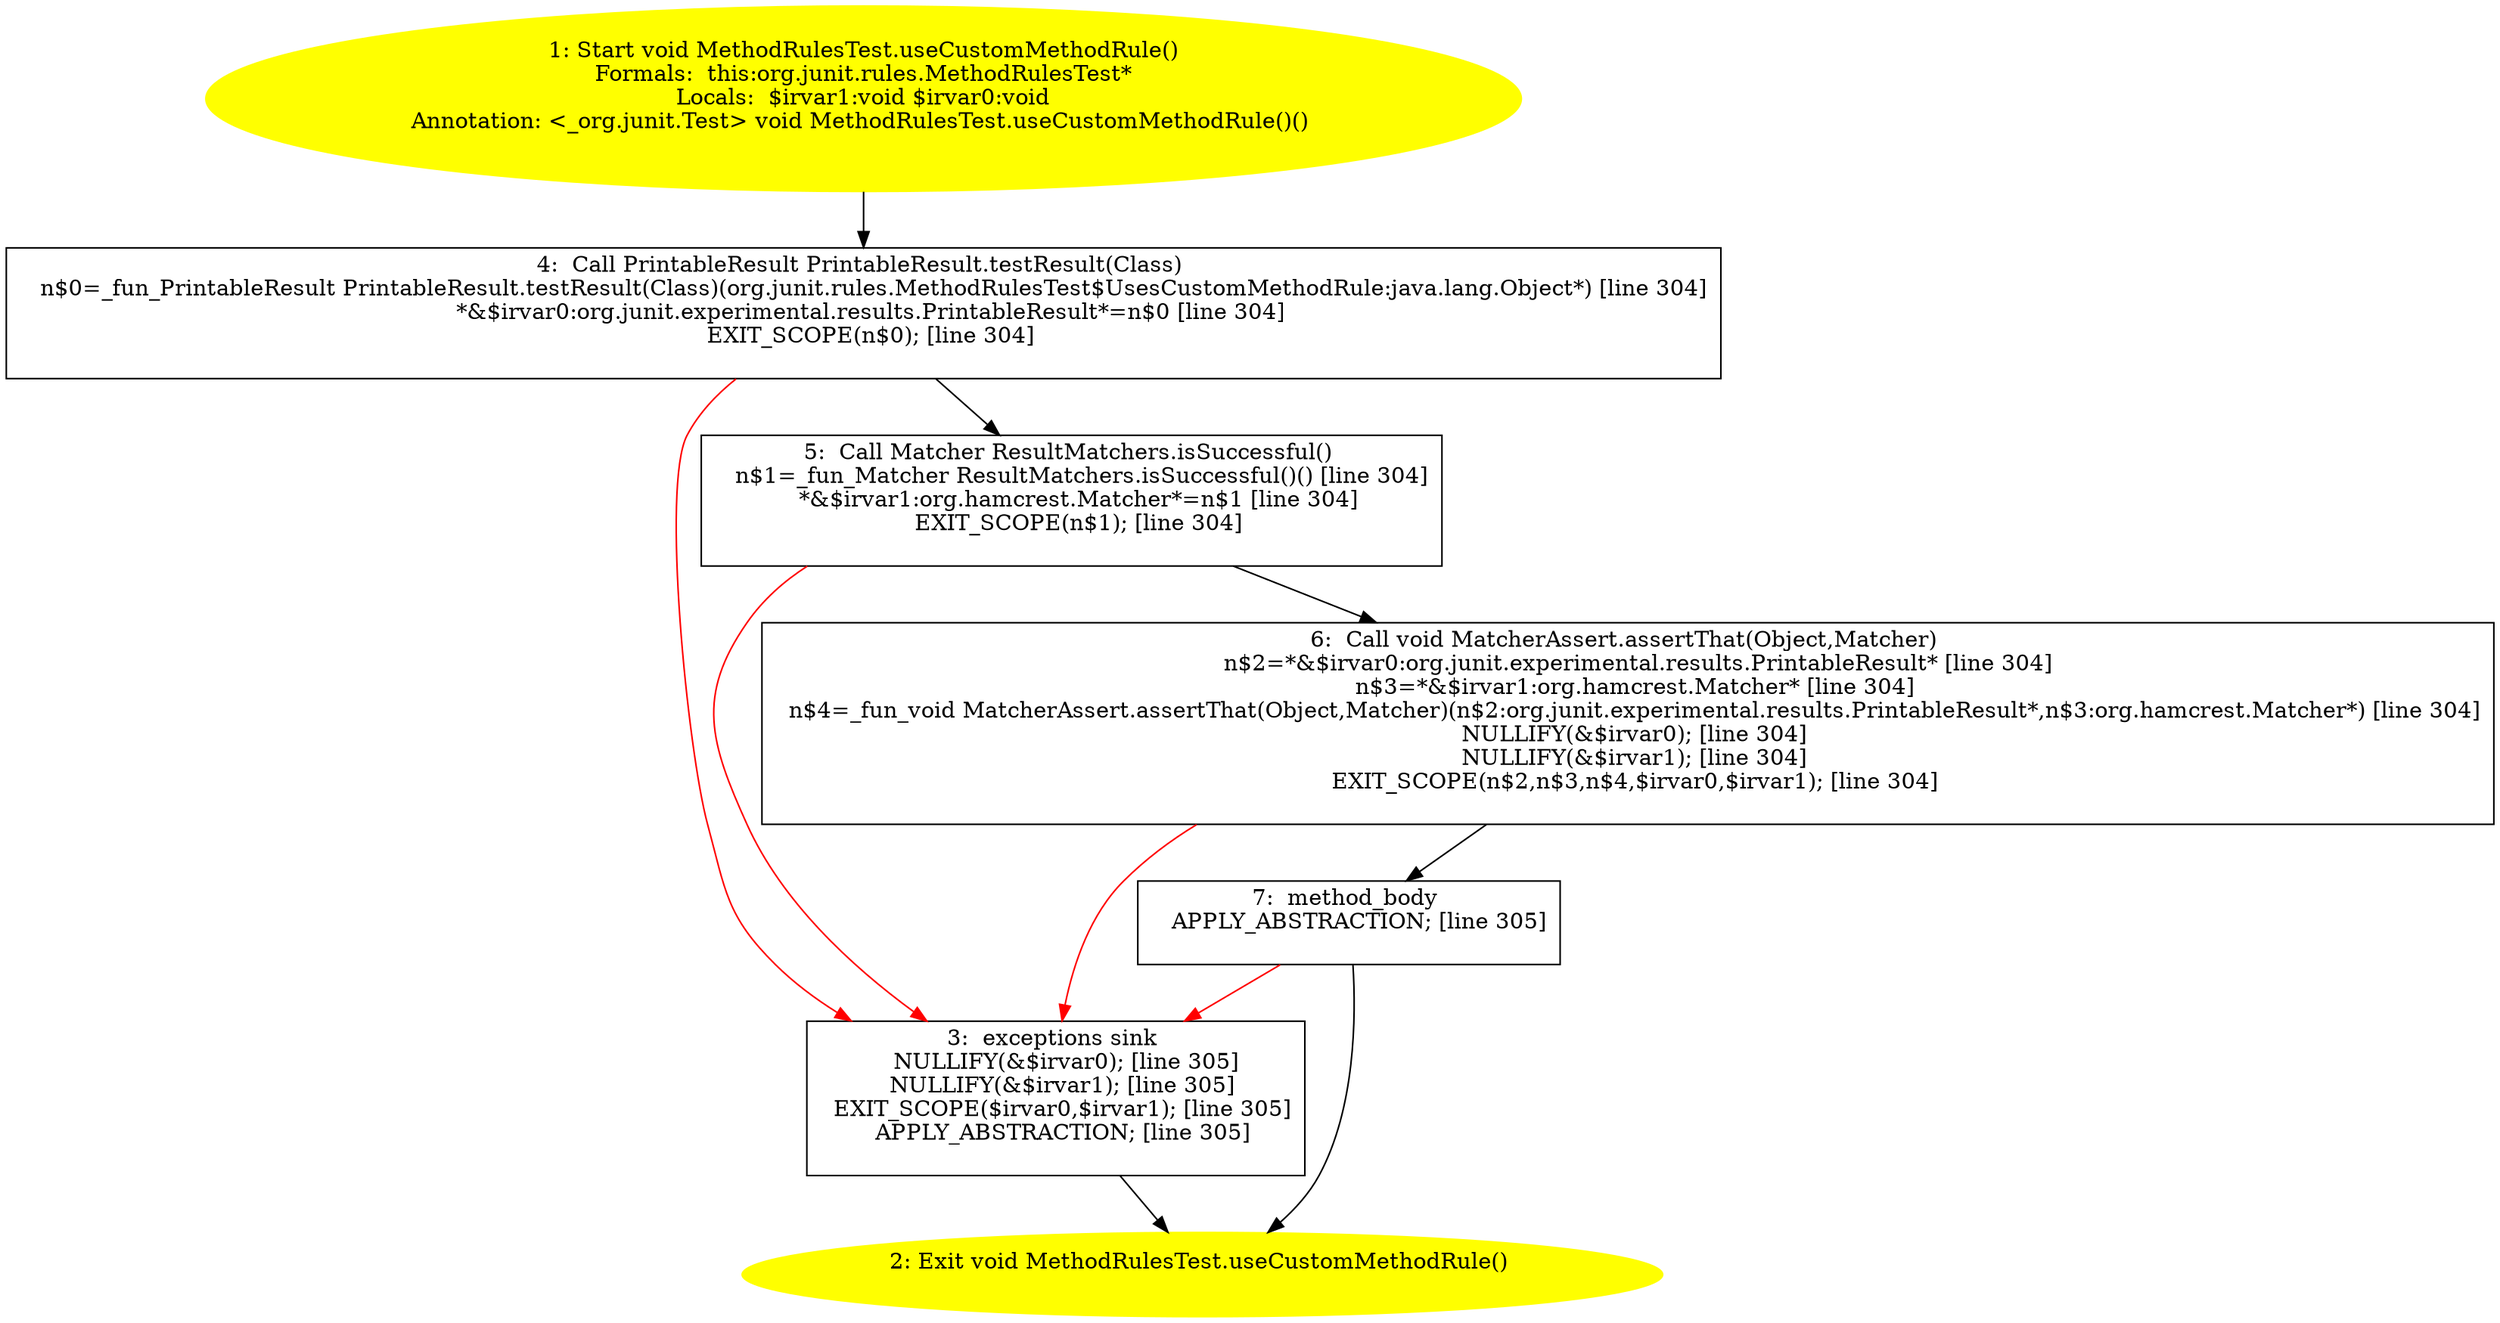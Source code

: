 /* @generated */
digraph cfg {
"org.junit.rules.MethodRulesTest.useCustomMethodRule():void.82d3024251f2f88a406e06db652f73f8_1" [label="1: Start void MethodRulesTest.useCustomMethodRule()\nFormals:  this:org.junit.rules.MethodRulesTest*\nLocals:  $irvar1:void $irvar0:void\nAnnotation: <_org.junit.Test> void MethodRulesTest.useCustomMethodRule()() \n  " color=yellow style=filled]
	

	 "org.junit.rules.MethodRulesTest.useCustomMethodRule():void.82d3024251f2f88a406e06db652f73f8_1" -> "org.junit.rules.MethodRulesTest.useCustomMethodRule():void.82d3024251f2f88a406e06db652f73f8_4" ;
"org.junit.rules.MethodRulesTest.useCustomMethodRule():void.82d3024251f2f88a406e06db652f73f8_2" [label="2: Exit void MethodRulesTest.useCustomMethodRule() \n  " color=yellow style=filled]
	

"org.junit.rules.MethodRulesTest.useCustomMethodRule():void.82d3024251f2f88a406e06db652f73f8_3" [label="3:  exceptions sink \n   NULLIFY(&$irvar0); [line 305]\n  NULLIFY(&$irvar1); [line 305]\n  EXIT_SCOPE($irvar0,$irvar1); [line 305]\n  APPLY_ABSTRACTION; [line 305]\n " shape="box"]
	

	 "org.junit.rules.MethodRulesTest.useCustomMethodRule():void.82d3024251f2f88a406e06db652f73f8_3" -> "org.junit.rules.MethodRulesTest.useCustomMethodRule():void.82d3024251f2f88a406e06db652f73f8_2" ;
"org.junit.rules.MethodRulesTest.useCustomMethodRule():void.82d3024251f2f88a406e06db652f73f8_4" [label="4:  Call PrintableResult PrintableResult.testResult(Class) \n   n$0=_fun_PrintableResult PrintableResult.testResult(Class)(org.junit.rules.MethodRulesTest$UsesCustomMethodRule:java.lang.Object*) [line 304]\n  *&$irvar0:org.junit.experimental.results.PrintableResult*=n$0 [line 304]\n  EXIT_SCOPE(n$0); [line 304]\n " shape="box"]
	

	 "org.junit.rules.MethodRulesTest.useCustomMethodRule():void.82d3024251f2f88a406e06db652f73f8_4" -> "org.junit.rules.MethodRulesTest.useCustomMethodRule():void.82d3024251f2f88a406e06db652f73f8_5" ;
	 "org.junit.rules.MethodRulesTest.useCustomMethodRule():void.82d3024251f2f88a406e06db652f73f8_4" -> "org.junit.rules.MethodRulesTest.useCustomMethodRule():void.82d3024251f2f88a406e06db652f73f8_3" [color="red" ];
"org.junit.rules.MethodRulesTest.useCustomMethodRule():void.82d3024251f2f88a406e06db652f73f8_5" [label="5:  Call Matcher ResultMatchers.isSuccessful() \n   n$1=_fun_Matcher ResultMatchers.isSuccessful()() [line 304]\n  *&$irvar1:org.hamcrest.Matcher*=n$1 [line 304]\n  EXIT_SCOPE(n$1); [line 304]\n " shape="box"]
	

	 "org.junit.rules.MethodRulesTest.useCustomMethodRule():void.82d3024251f2f88a406e06db652f73f8_5" -> "org.junit.rules.MethodRulesTest.useCustomMethodRule():void.82d3024251f2f88a406e06db652f73f8_6" ;
	 "org.junit.rules.MethodRulesTest.useCustomMethodRule():void.82d3024251f2f88a406e06db652f73f8_5" -> "org.junit.rules.MethodRulesTest.useCustomMethodRule():void.82d3024251f2f88a406e06db652f73f8_3" [color="red" ];
"org.junit.rules.MethodRulesTest.useCustomMethodRule():void.82d3024251f2f88a406e06db652f73f8_6" [label="6:  Call void MatcherAssert.assertThat(Object,Matcher) \n   n$2=*&$irvar0:org.junit.experimental.results.PrintableResult* [line 304]\n  n$3=*&$irvar1:org.hamcrest.Matcher* [line 304]\n  n$4=_fun_void MatcherAssert.assertThat(Object,Matcher)(n$2:org.junit.experimental.results.PrintableResult*,n$3:org.hamcrest.Matcher*) [line 304]\n  NULLIFY(&$irvar0); [line 304]\n  NULLIFY(&$irvar1); [line 304]\n  EXIT_SCOPE(n$2,n$3,n$4,$irvar0,$irvar1); [line 304]\n " shape="box"]
	

	 "org.junit.rules.MethodRulesTest.useCustomMethodRule():void.82d3024251f2f88a406e06db652f73f8_6" -> "org.junit.rules.MethodRulesTest.useCustomMethodRule():void.82d3024251f2f88a406e06db652f73f8_7" ;
	 "org.junit.rules.MethodRulesTest.useCustomMethodRule():void.82d3024251f2f88a406e06db652f73f8_6" -> "org.junit.rules.MethodRulesTest.useCustomMethodRule():void.82d3024251f2f88a406e06db652f73f8_3" [color="red" ];
"org.junit.rules.MethodRulesTest.useCustomMethodRule():void.82d3024251f2f88a406e06db652f73f8_7" [label="7:  method_body \n   APPLY_ABSTRACTION; [line 305]\n " shape="box"]
	

	 "org.junit.rules.MethodRulesTest.useCustomMethodRule():void.82d3024251f2f88a406e06db652f73f8_7" -> "org.junit.rules.MethodRulesTest.useCustomMethodRule():void.82d3024251f2f88a406e06db652f73f8_2" ;
	 "org.junit.rules.MethodRulesTest.useCustomMethodRule():void.82d3024251f2f88a406e06db652f73f8_7" -> "org.junit.rules.MethodRulesTest.useCustomMethodRule():void.82d3024251f2f88a406e06db652f73f8_3" [color="red" ];
}
